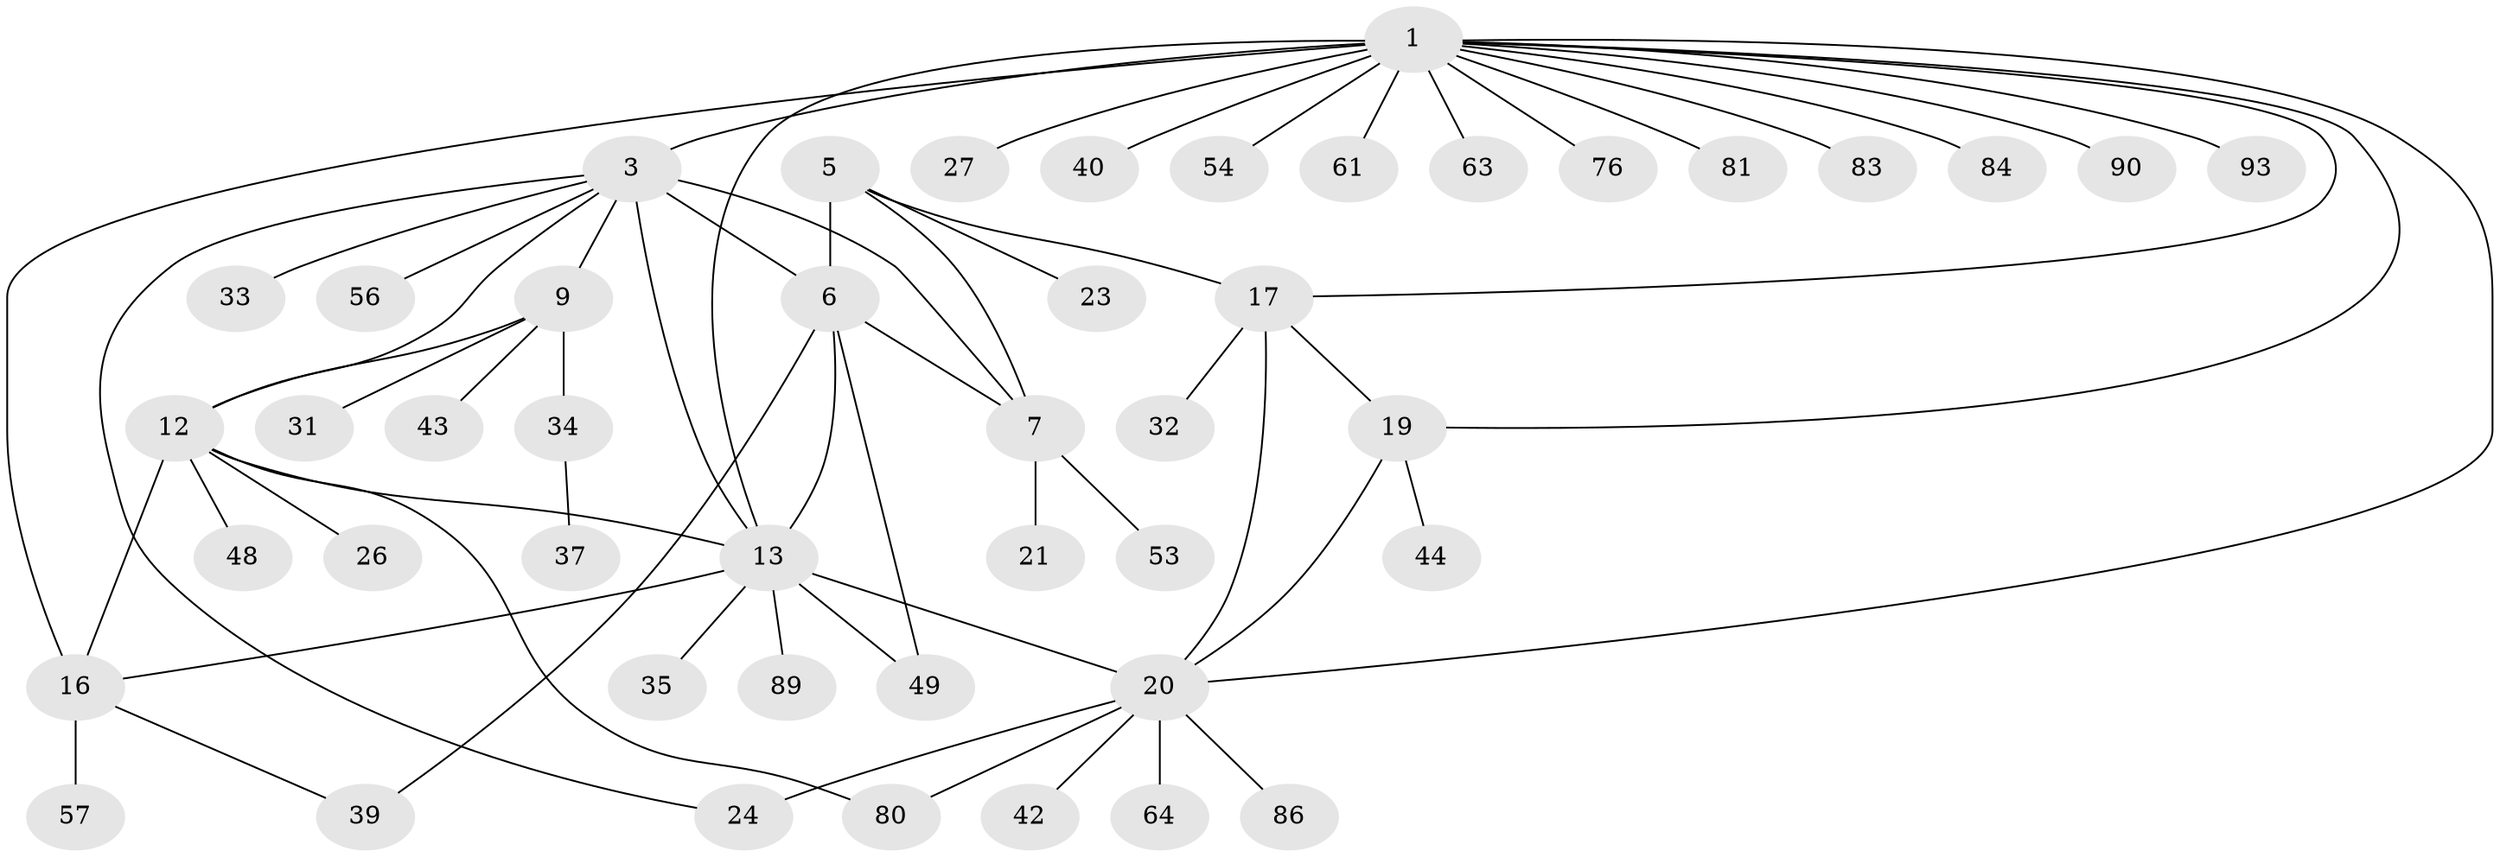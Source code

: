 // original degree distribution, {7: 0.021505376344086023, 4: 0.03225806451612903, 11: 0.010752688172043012, 6: 0.053763440860215055, 5: 0.043010752688172046, 9: 0.043010752688172046, 8: 0.010752688172043012, 10: 0.010752688172043012, 13: 0.010752688172043012, 1: 0.5483870967741935, 2: 0.1827956989247312, 3: 0.03225806451612903}
// Generated by graph-tools (version 1.1) at 2025/15/03/09/25 04:15:46]
// undirected, 46 vertices, 62 edges
graph export_dot {
graph [start="1"]
  node [color=gray90,style=filled];
  1 [super="+4+18+2+75"];
  3 [super="+47+11+58+62"];
  5;
  6 [super="+45+8"];
  7 [super="+50+59+85+91"];
  9 [super="+10+78+71"];
  12 [super="+52+14+22+38"];
  13 [super="+15+65+28+25"];
  16;
  17 [super="+79"];
  19;
  20 [super="+29"];
  21;
  23;
  24;
  26;
  27;
  31;
  32;
  33;
  34 [super="+36"];
  35;
  37;
  39 [super="+77"];
  40;
  42;
  43;
  44;
  48;
  49;
  53;
  54;
  56;
  57;
  61 [super="+70+73"];
  63 [super="+67"];
  64;
  76;
  80;
  81;
  83;
  84;
  86;
  89;
  90;
  93;
  1 -- 3 [weight=4];
  1 -- 54;
  1 -- 93;
  1 -- 16;
  1 -- 27;
  1 -- 40;
  1 -- 76;
  1 -- 17;
  1 -- 81;
  1 -- 19;
  1 -- 20;
  1 -- 83;
  1 -- 84;
  1 -- 90;
  1 -- 61;
  1 -- 63;
  1 -- 13;
  3 -- 6 [weight=2];
  3 -- 33;
  3 -- 56;
  3 -- 9 [weight=2];
  3 -- 12 [weight=2];
  3 -- 24;
  3 -- 7;
  3 -- 13;
  5 -- 6 [weight=2];
  5 -- 7;
  5 -- 17;
  5 -- 23;
  6 -- 7 [weight=2];
  6 -- 13;
  6 -- 49;
  6 -- 39;
  7 -- 21;
  7 -- 53;
  9 -- 12 [weight=2];
  9 -- 43;
  9 -- 34;
  9 -- 31;
  12 -- 13 [weight=5];
  12 -- 16;
  12 -- 48;
  12 -- 26;
  12 -- 80;
  13 -- 16 [weight=2];
  13 -- 20;
  13 -- 35;
  13 -- 89;
  13 -- 49;
  16 -- 39;
  16 -- 57;
  17 -- 19;
  17 -- 20;
  17 -- 32;
  19 -- 20;
  19 -- 44;
  20 -- 24;
  20 -- 64;
  20 -- 80;
  20 -- 86;
  20 -- 42;
  34 -- 37;
}
